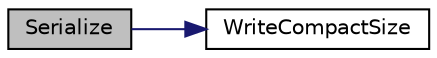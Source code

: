 digraph "Serialize"
{
  edge [fontname="Helvetica",fontsize="10",labelfontname="Helvetica",labelfontsize="10"];
  node [fontname="Helvetica",fontsize="10",shape=record];
  rankdir="LR";
  Node142 [label="Serialize",height=0.2,width=0.4,color="black", fillcolor="grey75", style="filled", fontcolor="black"];
  Node142 -> Node143 [color="midnightblue",fontsize="10",style="solid",fontname="Helvetica"];
  Node143 [label="WriteCompactSize",height=0.2,width=0.4,color="black", fillcolor="white", style="filled",URL="$df/d9d/serialize_8h.html#a02cf7f551f8876dcd142e7c6c8a27e3b"];
}
